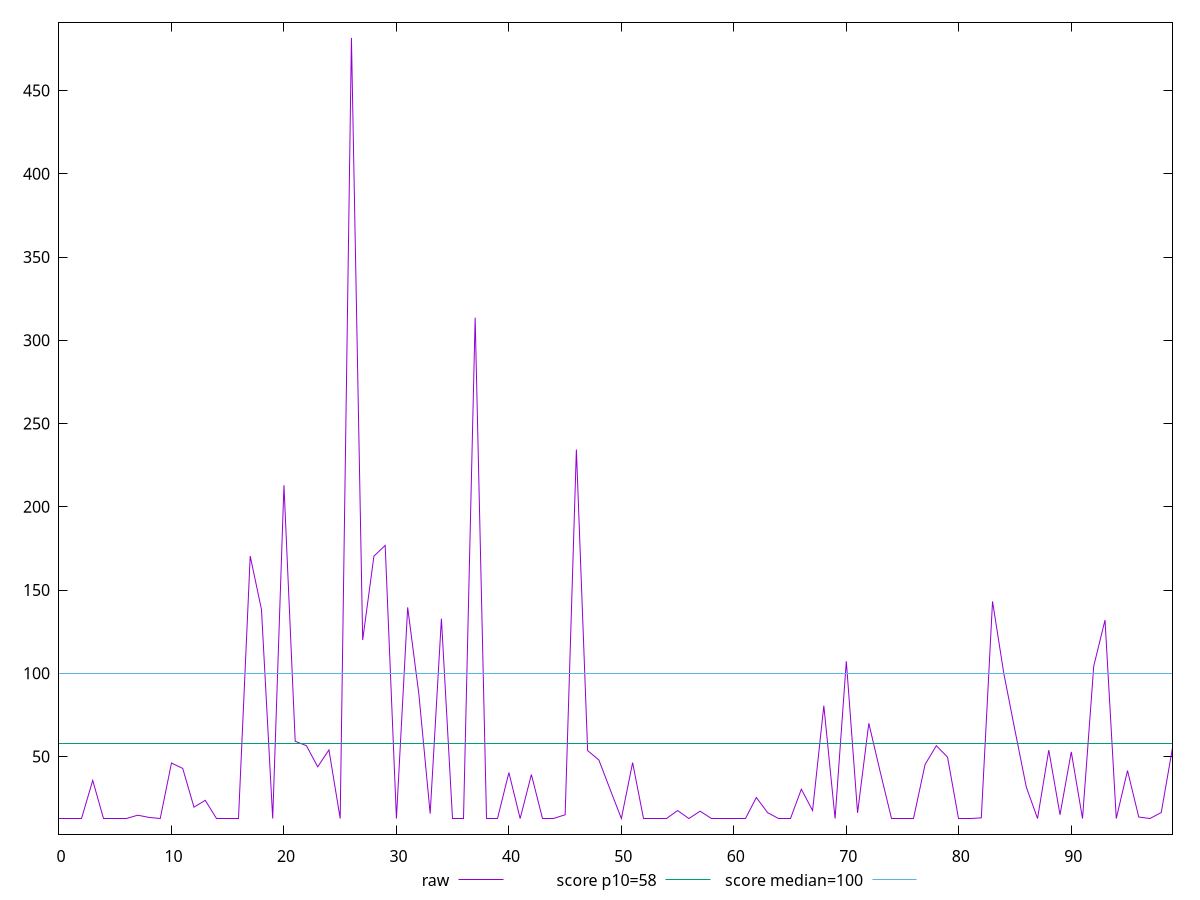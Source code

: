 reset

$raw <<EOF
0 12.8
1 12.8
2 12.8
3 35.7
4 12.8
5 12.8
6 12.8
7 14.8
8 13.466666666666669
9 12.8
10 46.13333333333333
11 42.88
12 19.63160000000007
13 23.733333333333334
14 12.8
15 12.8
16 12.8
17 170.4
18 138.4
19 12.8
20 212.96539999999987
21 59.200000000000095
22 56.53333333333333
23 43.86666666666667
24 54.00613333333361
25 12.8
26 481.6000000000002
27 120.00000000000018
28 170.4
29 176.8
30 12.8
31 139.6
32 87.2
33 15.733333333333334
34 132.8
35 12.8
36 12.8
37 313.6
38 12.8
39 12.8
40 40.400000000000006
41 12.8
42 39.2
43 12.8
44 12.8
45 15.066666666666668
46 234.4
47 53.6
48 47.93333333333334
49 30.266666666666673
50 12.8
51 46.36466666666699
52 12.8
53 12.8
54 12.8
55 17.6
56 12.8
57 17.2
58 12.8
59 12.8
60 12.8
61 12.8
62 25.44079999999976
63 16.333333333333336
64 12.8
65 12.8
66 30.400000000000002
67 17.6
68 80.53333333333335
69 12.8
70 107.2666666666665
71 16.200000000000003
72 70
73 41.2
74 12.8
75 12.8
76 12.8
77 45.2
78 56.53333333333333
79 49.64666666666672
80 12.8
81 12.8
82 13.200000000000001
83 143.19999999999982
84 100
85 65.51999999999992
86 31.733333333333338
87 12.8
88 53.86666666666667
89 15.066666666666668
90 52.800000000000004
91 12.8
92 104.4
93 132
94 12.8
95 41.6
96 13.700000000000001
97 12.8
98 16.4
99 55.19999999999982
EOF

set key outside below
set xrange [0:99]
set yrange [3.4239999999999977:490.97600000000017]
set trange [3.4239999999999977:490.97600000000017]
set terminal svg size 640, 500 enhanced background rgb 'white'
set output "report_00015_2021-02-09T16-11-33.973Z/estimated-input-latency/samples/pages+cached+noadtech/raw/values.svg"

plot $raw title "raw" with line, \
     58 title "score p10=58", \
     100 title "score median=100"

reset

